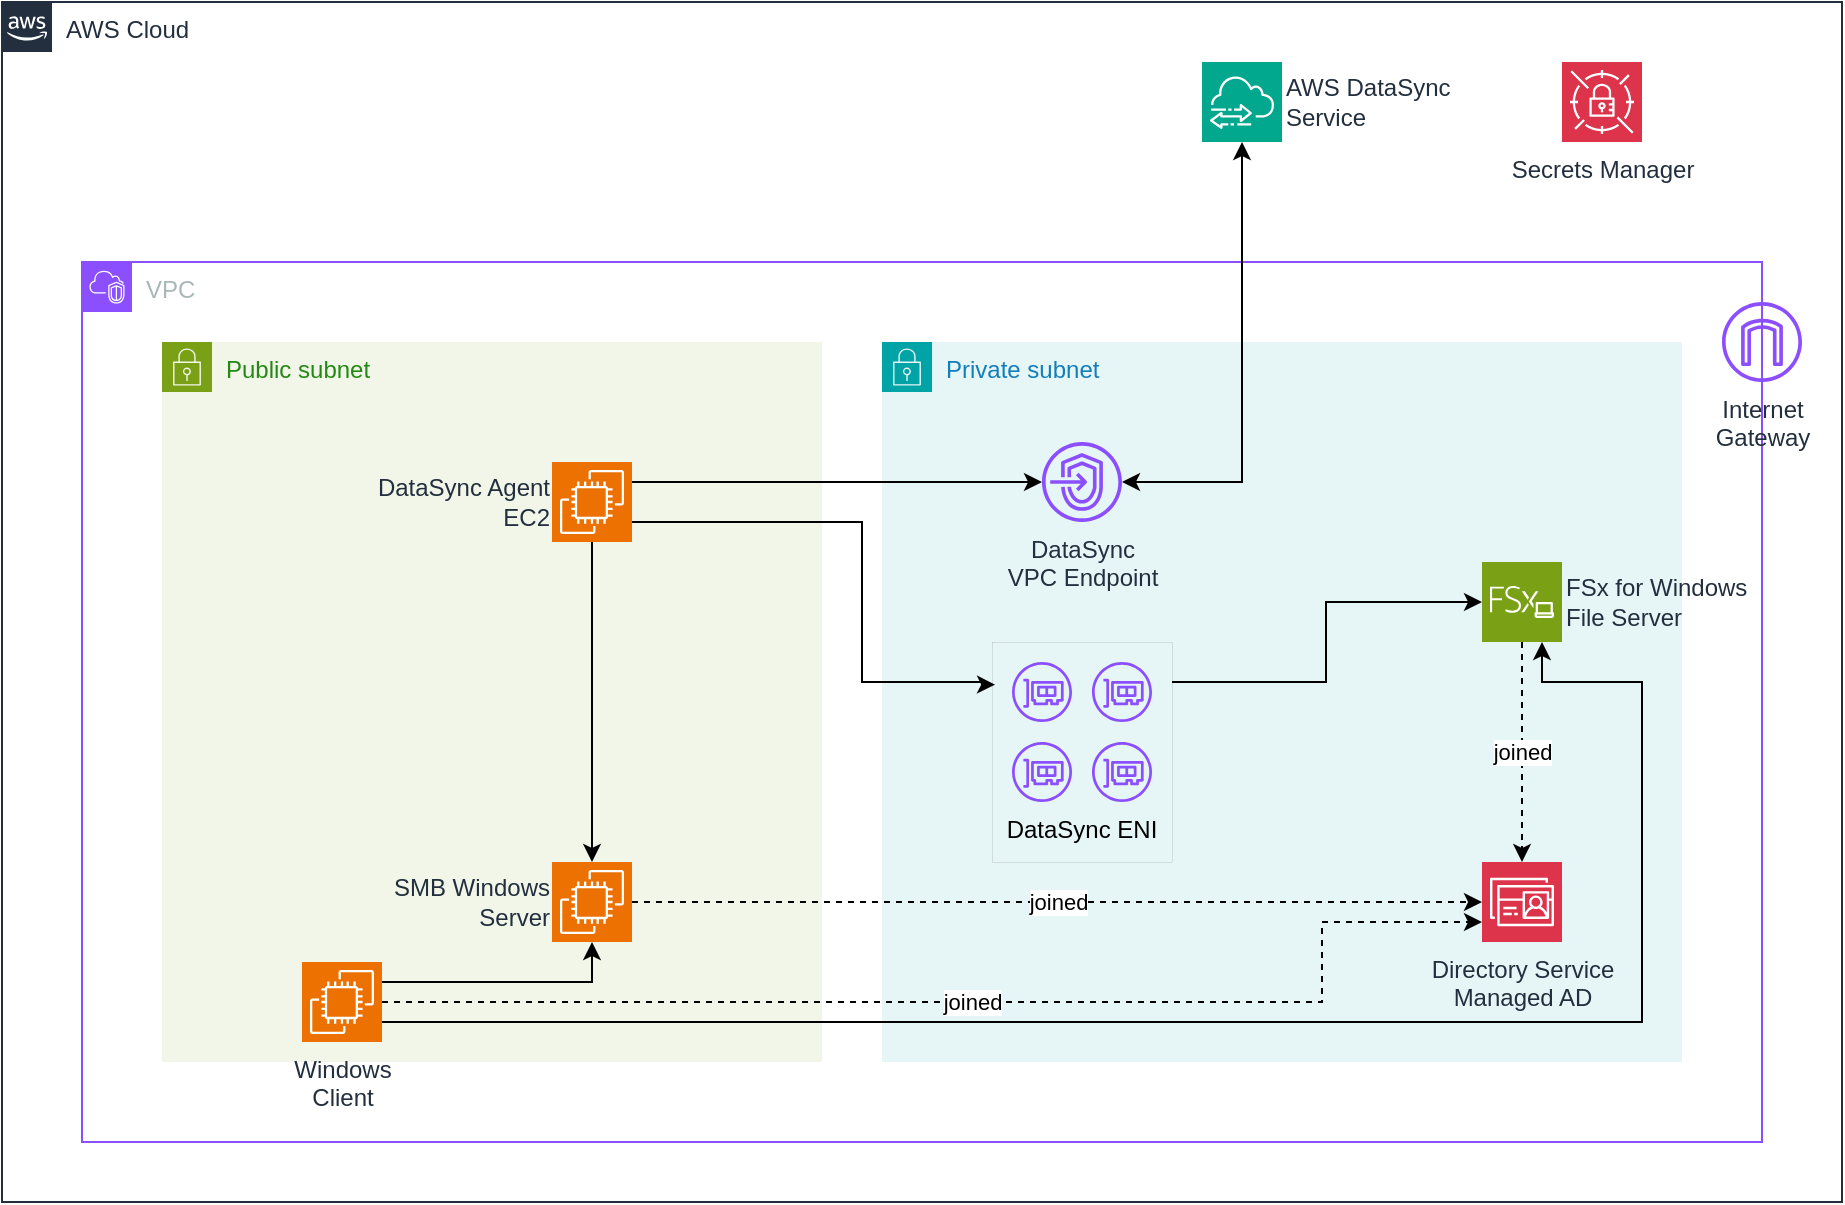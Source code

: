 <mxfile version="22.1.18" type="device" pages="4">
  <diagram name="v1" id="-yjGqftqGvVZm2ASOixf">
    <mxGraphModel dx="2474" dy="1596" grid="1" gridSize="10" guides="1" tooltips="1" connect="1" arrows="1" fold="1" page="0" pageScale="1" pageWidth="1100" pageHeight="850" math="0" shadow="0">
      <root>
        <mxCell id="0" />
        <mxCell id="1" parent="0" />
        <mxCell id="LD8jDZV7GBjI79sIP5qE-1" value="AWS Cloud" style="points=[[0,0],[0.25,0],[0.5,0],[0.75,0],[1,0],[1,0.25],[1,0.5],[1,0.75],[1,1],[0.75,1],[0.5,1],[0.25,1],[0,1],[0,0.75],[0,0.5],[0,0.25]];outlineConnect=0;gradientColor=none;html=1;whiteSpace=wrap;fontSize=12;fontStyle=0;container=1;pointerEvents=0;collapsible=0;recursiveResize=0;shape=mxgraph.aws4.group;grIcon=mxgraph.aws4.group_aws_cloud_alt;strokeColor=#232F3E;fillColor=none;verticalAlign=top;align=left;spacingLeft=30;fontColor=#232F3E;dashed=0;" parent="1" vertex="1">
          <mxGeometry x="-240" y="-90" width="920" height="600" as="geometry" />
        </mxCell>
        <mxCell id="LD8jDZV7GBjI79sIP5qE-2" value="VPC" style="points=[[0,0],[0.25,0],[0.5,0],[0.75,0],[1,0],[1,0.25],[1,0.5],[1,0.75],[1,1],[0.75,1],[0.5,1],[0.25,1],[0,1],[0,0.75],[0,0.5],[0,0.25]];outlineConnect=0;gradientColor=none;html=1;whiteSpace=wrap;fontSize=12;fontStyle=0;container=1;pointerEvents=0;collapsible=0;recursiveResize=0;shape=mxgraph.aws4.group;grIcon=mxgraph.aws4.group_vpc2;strokeColor=#8C4FFF;fillColor=none;verticalAlign=top;align=left;spacingLeft=30;fontColor=#AAB7B8;dashed=0;" parent="LD8jDZV7GBjI79sIP5qE-1" vertex="1">
          <mxGeometry x="40" y="130" width="840" height="440" as="geometry" />
        </mxCell>
        <mxCell id="LD8jDZV7GBjI79sIP5qE-4" value="Public subnet" style="points=[[0,0],[0.25,0],[0.5,0],[0.75,0],[1,0],[1,0.25],[1,0.5],[1,0.75],[1,1],[0.75,1],[0.5,1],[0.25,1],[0,1],[0,0.75],[0,0.5],[0,0.25]];outlineConnect=0;gradientColor=none;html=1;whiteSpace=wrap;fontSize=12;fontStyle=0;container=1;pointerEvents=0;collapsible=0;recursiveResize=0;shape=mxgraph.aws4.group;grIcon=mxgraph.aws4.group_security_group;grStroke=0;strokeColor=#7AA116;fillColor=#F2F6E8;verticalAlign=top;align=left;spacingLeft=30;fontColor=#248814;dashed=0;" parent="LD8jDZV7GBjI79sIP5qE-2" vertex="1">
          <mxGeometry x="40" y="40" width="330" height="360" as="geometry" />
        </mxCell>
        <mxCell id="LD8jDZV7GBjI79sIP5qE-7" value="SMB Windows&lt;br&gt;Server" style="sketch=0;points=[[0,0,0],[0.25,0,0],[0.5,0,0],[0.75,0,0],[1,0,0],[0,1,0],[0.25,1,0],[0.5,1,0],[0.75,1,0],[1,1,0],[0,0.25,0],[0,0.5,0],[0,0.75,0],[1,0.25,0],[1,0.5,0],[1,0.75,0]];outlineConnect=0;fontColor=#232F3E;fillColor=#ED7100;strokeColor=#ffffff;dashed=0;verticalLabelPosition=middle;verticalAlign=middle;align=right;html=1;fontSize=12;fontStyle=0;aspect=fixed;shape=mxgraph.aws4.resourceIcon;resIcon=mxgraph.aws4.ec2;labelPosition=left;" parent="LD8jDZV7GBjI79sIP5qE-4" vertex="1">
          <mxGeometry x="195" y="260" width="40" height="40" as="geometry" />
        </mxCell>
        <mxCell id="LD8jDZV7GBjI79sIP5qE-5" value="Private subnet" style="points=[[0,0],[0.25,0],[0.5,0],[0.75,0],[1,0],[1,0.25],[1,0.5],[1,0.75],[1,1],[0.75,1],[0.5,1],[0.25,1],[0,1],[0,0.75],[0,0.5],[0,0.25]];outlineConnect=0;gradientColor=none;html=1;whiteSpace=wrap;fontSize=12;fontStyle=0;container=1;pointerEvents=0;collapsible=0;recursiveResize=0;shape=mxgraph.aws4.group;grIcon=mxgraph.aws4.group_security_group;grStroke=0;strokeColor=#00A4A6;fillColor=#E6F6F7;verticalAlign=top;align=left;spacingLeft=30;fontColor=#147EBA;dashed=0;" parent="LD8jDZV7GBjI79sIP5qE-2" vertex="1">
          <mxGeometry x="400" y="40" width="400" height="360" as="geometry" />
        </mxCell>
        <mxCell id="LD8jDZV7GBjI79sIP5qE-9" value="DataSync &lt;br&gt;VPC Endpoint" style="sketch=0;outlineConnect=0;fontColor=#232F3E;gradientColor=none;fillColor=#8C4FFF;strokeColor=none;dashed=0;verticalLabelPosition=bottom;verticalAlign=top;align=center;html=1;fontSize=12;fontStyle=0;aspect=fixed;pointerEvents=1;shape=mxgraph.aws4.endpoints;" parent="LD8jDZV7GBjI79sIP5qE-5" vertex="1">
          <mxGeometry x="80" y="50" width="40" height="40" as="geometry" />
        </mxCell>
        <mxCell id="LD8jDZV7GBjI79sIP5qE-10" value="FSx for Windows&lt;br&gt;File Server" style="sketch=0;points=[[0,0,0],[0.25,0,0],[0.5,0,0],[0.75,0,0],[1,0,0],[0,1,0],[0.25,1,0],[0.5,1,0],[0.75,1,0],[1,1,0],[0,0.25,0],[0,0.5,0],[0,0.75,0],[1,0.25,0],[1,0.5,0],[1,0.75,0]];outlineConnect=0;fontColor=#232F3E;fillColor=#7AA116;strokeColor=#ffffff;dashed=0;verticalLabelPosition=middle;verticalAlign=middle;align=left;html=1;fontSize=12;fontStyle=0;aspect=fixed;shape=mxgraph.aws4.resourceIcon;resIcon=mxgraph.aws4.fsx_for_windows_file_server;labelPosition=right;" parent="LD8jDZV7GBjI79sIP5qE-5" vertex="1">
          <mxGeometry x="300" y="110" width="40" height="40" as="geometry" />
        </mxCell>
        <mxCell id="LD8jDZV7GBjI79sIP5qE-11" value="Directory Service&lt;br&gt;Managed AD" style="sketch=0;points=[[0,0,0],[0.25,0,0],[0.5,0,0],[0.75,0,0],[1,0,0],[0,1,0],[0.25,1,0],[0.5,1,0],[0.75,1,0],[1,1,0],[0,0.25,0],[0,0.5,0],[0,0.75,0],[1,0.25,0],[1,0.5,0],[1,0.75,0]];outlineConnect=0;fontColor=#232F3E;fillColor=#DD344C;strokeColor=#ffffff;dashed=0;verticalLabelPosition=bottom;verticalAlign=top;align=center;html=1;fontSize=12;fontStyle=0;aspect=fixed;shape=mxgraph.aws4.resourceIcon;resIcon=mxgraph.aws4.directory_service;" parent="LD8jDZV7GBjI79sIP5qE-5" vertex="1">
          <mxGeometry x="300" y="260" width="40" height="40" as="geometry" />
        </mxCell>
        <mxCell id="LD8jDZV7GBjI79sIP5qE-17" value="joined" style="edgeStyle=orthogonalEdgeStyle;rounded=0;orthogonalLoop=1;jettySize=auto;html=1;entryX=0.5;entryY=0;entryDx=0;entryDy=0;entryPerimeter=0;dashed=1;" parent="LD8jDZV7GBjI79sIP5qE-5" source="LD8jDZV7GBjI79sIP5qE-10" target="LD8jDZV7GBjI79sIP5qE-11" edge="1">
          <mxGeometry relative="1" as="geometry" />
        </mxCell>
        <mxCell id="LD8jDZV7GBjI79sIP5qE-27" value="" style="group" parent="LD8jDZV7GBjI79sIP5qE-5" vertex="1" connectable="0">
          <mxGeometry x="55" y="150" width="90" height="110" as="geometry" />
        </mxCell>
        <mxCell id="LD8jDZV7GBjI79sIP5qE-26" value="" style="rounded=0;whiteSpace=wrap;html=1;strokeWidth=0;fillColor=none;" parent="LD8jDZV7GBjI79sIP5qE-27" vertex="1">
          <mxGeometry width="90" height="110" as="geometry" />
        </mxCell>
        <mxCell id="LD8jDZV7GBjI79sIP5qE-24" value="DataSync ENI" style="group;labelPosition=center;verticalLabelPosition=bottom;align=center;verticalAlign=top;" parent="LD8jDZV7GBjI79sIP5qE-27" vertex="1" connectable="0">
          <mxGeometry x="10" y="10" width="70" height="70" as="geometry" />
        </mxCell>
        <mxCell id="LD8jDZV7GBjI79sIP5qE-20" value="" style="sketch=0;outlineConnect=0;fontColor=#232F3E;gradientColor=none;fillColor=#8C4FFF;strokeColor=none;dashed=0;verticalLabelPosition=bottom;verticalAlign=top;align=center;html=1;fontSize=12;fontStyle=0;aspect=fixed;pointerEvents=1;shape=mxgraph.aws4.elastic_network_interface;" parent="LD8jDZV7GBjI79sIP5qE-24" vertex="1">
          <mxGeometry y="40" width="30" height="30" as="geometry" />
        </mxCell>
        <mxCell id="LD8jDZV7GBjI79sIP5qE-21" value="" style="sketch=0;outlineConnect=0;fontColor=#232F3E;gradientColor=none;fillColor=#8C4FFF;strokeColor=none;dashed=0;verticalLabelPosition=bottom;verticalAlign=top;align=center;html=1;fontSize=12;fontStyle=0;aspect=fixed;pointerEvents=1;shape=mxgraph.aws4.elastic_network_interface;" parent="LD8jDZV7GBjI79sIP5qE-24" vertex="1">
          <mxGeometry x="40" y="40" width="30" height="30" as="geometry" />
        </mxCell>
        <mxCell id="LD8jDZV7GBjI79sIP5qE-22" value="" style="sketch=0;outlineConnect=0;fontColor=#232F3E;gradientColor=none;fillColor=#8C4FFF;strokeColor=none;dashed=0;verticalLabelPosition=bottom;verticalAlign=top;align=center;html=1;fontSize=12;fontStyle=0;aspect=fixed;pointerEvents=1;shape=mxgraph.aws4.elastic_network_interface;" parent="LD8jDZV7GBjI79sIP5qE-24" vertex="1">
          <mxGeometry width="30" height="30" as="geometry" />
        </mxCell>
        <mxCell id="LD8jDZV7GBjI79sIP5qE-23" value="" style="sketch=0;outlineConnect=0;fontColor=#232F3E;gradientColor=none;fillColor=#8C4FFF;strokeColor=none;dashed=0;verticalLabelPosition=bottom;verticalAlign=top;align=center;html=1;fontSize=12;fontStyle=0;aspect=fixed;pointerEvents=1;shape=mxgraph.aws4.elastic_network_interface;" parent="LD8jDZV7GBjI79sIP5qE-24" vertex="1">
          <mxGeometry x="40" width="30" height="30" as="geometry" />
        </mxCell>
        <mxCell id="LD8jDZV7GBjI79sIP5qE-35" style="edgeStyle=orthogonalEdgeStyle;rounded=0;orthogonalLoop=1;jettySize=auto;html=1;entryX=0;entryY=0.5;entryDx=0;entryDy=0;entryPerimeter=0;" parent="LD8jDZV7GBjI79sIP5qE-5" source="LD8jDZV7GBjI79sIP5qE-26" target="LD8jDZV7GBjI79sIP5qE-10" edge="1">
          <mxGeometry relative="1" as="geometry">
            <Array as="points">
              <mxPoint x="222" y="170" />
              <mxPoint x="222" y="130" />
            </Array>
          </mxGeometry>
        </mxCell>
        <mxCell id="a5g-kCGGF2-1odGwTutQ-1" value="Windows&lt;br&gt;Client" style="sketch=0;points=[[0,0,0],[0.25,0,0],[0.5,0,0],[0.75,0,0],[1,0,0],[0,1,0],[0.25,1,0],[0.5,1,0],[0.75,1,0],[1,1,0],[0,0.25,0],[0,0.5,0],[0,0.75,0],[1,0.25,0],[1,0.5,0],[1,0.75,0]];outlineConnect=0;fontColor=#232F3E;fillColor=#ED7100;strokeColor=#ffffff;dashed=0;verticalLabelPosition=bottom;verticalAlign=top;align=center;html=1;fontSize=12;fontStyle=0;aspect=fixed;shape=mxgraph.aws4.resourceIcon;resIcon=mxgraph.aws4.ec2;labelPosition=center;" parent="LD8jDZV7GBjI79sIP5qE-5" vertex="1">
          <mxGeometry x="-290" y="310" width="40" height="40" as="geometry" />
        </mxCell>
        <mxCell id="a5g-kCGGF2-1odGwTutQ-4" style="edgeStyle=orthogonalEdgeStyle;rounded=0;orthogonalLoop=1;jettySize=auto;html=1;" parent="LD8jDZV7GBjI79sIP5qE-5" source="a5g-kCGGF2-1odGwTutQ-1" edge="1">
          <mxGeometry relative="1" as="geometry">
            <mxPoint x="330" y="150" as="targetPoint" />
            <Array as="points">
              <mxPoint x="380" y="340" />
              <mxPoint x="380" y="170" />
              <mxPoint x="330" y="170" />
              <mxPoint x="330" y="150" />
            </Array>
          </mxGeometry>
        </mxCell>
        <mxCell id="LD8jDZV7GBjI79sIP5qE-16" value="joined" style="edgeStyle=orthogonalEdgeStyle;rounded=0;orthogonalLoop=1;jettySize=auto;html=1;endArrow=classic;endFill=1;dashed=1;" parent="LD8jDZV7GBjI79sIP5qE-2" source="LD8jDZV7GBjI79sIP5qE-7" target="LD8jDZV7GBjI79sIP5qE-11" edge="1">
          <mxGeometry relative="1" as="geometry">
            <Array as="points">
              <mxPoint x="440" y="320" />
              <mxPoint x="440" y="320" />
            </Array>
          </mxGeometry>
        </mxCell>
        <mxCell id="a5g-kCGGF2-1odGwTutQ-2" style="edgeStyle=orthogonalEdgeStyle;rounded=0;orthogonalLoop=1;jettySize=auto;html=1;entryX=0.5;entryY=1;entryDx=0;entryDy=0;entryPerimeter=0;" parent="LD8jDZV7GBjI79sIP5qE-2" source="a5g-kCGGF2-1odGwTutQ-1" target="LD8jDZV7GBjI79sIP5qE-7" edge="1">
          <mxGeometry relative="1" as="geometry">
            <Array as="points">
              <mxPoint x="255" y="360" />
            </Array>
          </mxGeometry>
        </mxCell>
        <mxCell id="LD8jDZV7GBjI79sIP5qE-3" value="Internet&lt;br&gt;Gateway" style="sketch=0;outlineConnect=0;fontColor=#232F3E;gradientColor=none;fillColor=#8C4FFF;strokeColor=none;dashed=0;verticalLabelPosition=bottom;verticalAlign=top;align=center;html=1;fontSize=12;fontStyle=0;aspect=fixed;pointerEvents=1;shape=mxgraph.aws4.internet_gateway;" parent="LD8jDZV7GBjI79sIP5qE-1" vertex="1">
          <mxGeometry x="860" y="150" width="40" height="40" as="geometry" />
        </mxCell>
        <mxCell id="LD8jDZV7GBjI79sIP5qE-6" value="AWS DataSync&lt;br&gt;Service" style="sketch=0;points=[[0,0,0],[0.25,0,0],[0.5,0,0],[0.75,0,0],[1,0,0],[0,1,0],[0.25,1,0],[0.5,1,0],[0.75,1,0],[1,1,0],[0,0.25,0],[0,0.5,0],[0,0.75,0],[1,0.25,0],[1,0.5,0],[1,0.75,0]];outlineConnect=0;fontColor=#232F3E;fillColor=#01A88D;strokeColor=#ffffff;dashed=0;verticalLabelPosition=middle;verticalAlign=middle;align=left;html=1;fontSize=12;fontStyle=0;aspect=fixed;shape=mxgraph.aws4.resourceIcon;resIcon=mxgraph.aws4.datasync;labelPosition=right;" parent="LD8jDZV7GBjI79sIP5qE-1" vertex="1">
          <mxGeometry x="600" y="30" width="40" height="40" as="geometry" />
        </mxCell>
        <mxCell id="LD8jDZV7GBjI79sIP5qE-40" style="edgeStyle=orthogonalEdgeStyle;rounded=0;orthogonalLoop=1;jettySize=auto;html=1;entryX=0.5;entryY=1;entryDx=0;entryDy=0;entryPerimeter=0;startArrow=classic;startFill=1;" parent="LD8jDZV7GBjI79sIP5qE-1" source="LD8jDZV7GBjI79sIP5qE-9" target="LD8jDZV7GBjI79sIP5qE-6" edge="1">
          <mxGeometry relative="1" as="geometry" />
        </mxCell>
        <mxCell id="LD8jDZV7GBjI79sIP5qE-18" style="edgeStyle=orthogonalEdgeStyle;rounded=0;orthogonalLoop=1;jettySize=auto;html=1;" parent="1" source="LD8jDZV7GBjI79sIP5qE-8" target="LD8jDZV7GBjI79sIP5qE-7" edge="1">
          <mxGeometry relative="1" as="geometry" />
        </mxCell>
        <mxCell id="LD8jDZV7GBjI79sIP5qE-37" style="edgeStyle=orthogonalEdgeStyle;rounded=0;orthogonalLoop=1;jettySize=auto;html=1;" parent="1" source="LD8jDZV7GBjI79sIP5qE-8" target="LD8jDZV7GBjI79sIP5qE-9" edge="1">
          <mxGeometry relative="1" as="geometry">
            <Array as="points">
              <mxPoint x="90" y="150" />
              <mxPoint x="90" y="150" />
            </Array>
          </mxGeometry>
        </mxCell>
        <mxCell id="LD8jDZV7GBjI79sIP5qE-8" value="DataSync Agent&lt;br&gt;EC2" style="sketch=0;points=[[0,0,0],[0.25,0,0],[0.5,0,0],[0.75,0,0],[1,0,0],[0,1,0],[0.25,1,0],[0.5,1,0],[0.75,1,0],[1,1,0],[0,0.25,0],[0,0.5,0],[0,0.75,0],[1,0.25,0],[1,0.5,0],[1,0.75,0]];outlineConnect=0;fontColor=#232F3E;fillColor=#ED7100;strokeColor=#ffffff;dashed=0;verticalLabelPosition=middle;verticalAlign=middle;align=right;html=1;fontSize=12;fontStyle=0;aspect=fixed;shape=mxgraph.aws4.resourceIcon;resIcon=mxgraph.aws4.ec2;labelPosition=left;" parent="1" vertex="1">
          <mxGeometry x="35" y="140" width="40" height="40" as="geometry" />
        </mxCell>
        <mxCell id="LD8jDZV7GBjI79sIP5qE-33" style="edgeStyle=orthogonalEdgeStyle;rounded=0;orthogonalLoop=1;jettySize=auto;html=1;entryX=0.017;entryY=0.194;entryDx=0;entryDy=0;entryPerimeter=0;" parent="1" source="LD8jDZV7GBjI79sIP5qE-8" target="LD8jDZV7GBjI79sIP5qE-26" edge="1">
          <mxGeometry relative="1" as="geometry">
            <Array as="points">
              <mxPoint x="190" y="170" />
              <mxPoint x="190" y="250" />
              <mxPoint x="250" y="250" />
              <mxPoint x="250" y="251" />
            </Array>
            <mxPoint x="250" y="250" as="targetPoint" />
          </mxGeometry>
        </mxCell>
        <mxCell id="IJ3SR0UvXJQjcv58GXLw-1" value="Secrets Manager" style="sketch=0;points=[[0,0,0],[0.25,0,0],[0.5,0,0],[0.75,0,0],[1,0,0],[0,1,0],[0.25,1,0],[0.5,1,0],[0.75,1,0],[1,1,0],[0,0.25,0],[0,0.5,0],[0,0.75,0],[1,0.25,0],[1,0.5,0],[1,0.75,0]];outlineConnect=0;fontColor=#232F3E;fillColor=#DD344C;strokeColor=#ffffff;dashed=0;verticalLabelPosition=bottom;verticalAlign=top;align=center;html=1;fontSize=12;fontStyle=0;aspect=fixed;shape=mxgraph.aws4.resourceIcon;resIcon=mxgraph.aws4.secrets_manager;" parent="1" vertex="1">
          <mxGeometry x="540" y="-60" width="40" height="40" as="geometry" />
        </mxCell>
        <mxCell id="a5g-kCGGF2-1odGwTutQ-3" value="joined" style="edgeStyle=orthogonalEdgeStyle;rounded=0;orthogonalLoop=1;jettySize=auto;html=1;dashed=1;" parent="1" source="a5g-kCGGF2-1odGwTutQ-1" edge="1">
          <mxGeometry relative="1" as="geometry">
            <mxPoint x="500" y="370" as="targetPoint" />
            <Array as="points">
              <mxPoint x="420" y="410" />
              <mxPoint x="420" y="370" />
            </Array>
          </mxGeometry>
        </mxCell>
      </root>
    </mxGraphModel>
  </diagram>
  <diagram name="v2" id="m6lzAZio4A5WoqMfBSaM">
    <mxGraphModel dx="2474" dy="1596" grid="1" gridSize="10" guides="1" tooltips="1" connect="1" arrows="1" fold="1" page="0" pageScale="1" pageWidth="1100" pageHeight="850" math="0" shadow="0">
      <root>
        <mxCell id="ofYvKXWoVk496aF2QDBk-0" />
        <mxCell id="ofYvKXWoVk496aF2QDBk-1" parent="ofYvKXWoVk496aF2QDBk-0" />
        <mxCell id="ofYvKXWoVk496aF2QDBk-2" value="AWS Cloud" style="points=[[0,0],[0.25,0],[0.5,0],[0.75,0],[1,0],[1,0.25],[1,0.5],[1,0.75],[1,1],[0.75,1],[0.5,1],[0.25,1],[0,1],[0,0.75],[0,0.5],[0,0.25]];outlineConnect=0;gradientColor=none;html=1;whiteSpace=wrap;fontSize=12;fontStyle=0;container=1;pointerEvents=0;collapsible=0;recursiveResize=0;shape=mxgraph.aws4.group;grIcon=mxgraph.aws4.group_aws_cloud_alt;strokeColor=#232F3E;fillColor=none;verticalAlign=top;align=left;spacingLeft=30;fontColor=#232F3E;dashed=0;" parent="ofYvKXWoVk496aF2QDBk-1" vertex="1">
          <mxGeometry x="-240" y="-90" width="920" height="600" as="geometry" />
        </mxCell>
        <mxCell id="ofYvKXWoVk496aF2QDBk-3" value="VPC" style="points=[[0,0],[0.25,0],[0.5,0],[0.75,0],[1,0],[1,0.25],[1,0.5],[1,0.75],[1,1],[0.75,1],[0.5,1],[0.25,1],[0,1],[0,0.75],[0,0.5],[0,0.25]];outlineConnect=0;gradientColor=none;html=1;whiteSpace=wrap;fontSize=12;fontStyle=0;container=1;pointerEvents=0;collapsible=0;recursiveResize=0;shape=mxgraph.aws4.group;grIcon=mxgraph.aws4.group_vpc2;strokeColor=#8C4FFF;fillColor=none;verticalAlign=top;align=left;spacingLeft=30;fontColor=#AAB7B8;dashed=0;" parent="ofYvKXWoVk496aF2QDBk-2" vertex="1">
          <mxGeometry x="40" y="130" width="840" height="440" as="geometry" />
        </mxCell>
        <mxCell id="ofYvKXWoVk496aF2QDBk-4" value="Public subnet" style="points=[[0,0],[0.25,0],[0.5,0],[0.75,0],[1,0],[1,0.25],[1,0.5],[1,0.75],[1,1],[0.75,1],[0.5,1],[0.25,1],[0,1],[0,0.75],[0,0.5],[0,0.25]];outlineConnect=0;gradientColor=none;html=1;whiteSpace=wrap;fontSize=12;fontStyle=0;container=1;pointerEvents=0;collapsible=0;recursiveResize=0;shape=mxgraph.aws4.group;grIcon=mxgraph.aws4.group_security_group;grStroke=0;strokeColor=#7AA116;fillColor=#F2F6E8;verticalAlign=top;align=left;spacingLeft=30;fontColor=#248814;dashed=0;" parent="ofYvKXWoVk496aF2QDBk-3" vertex="1">
          <mxGeometry x="40" y="40" width="330" height="360" as="geometry" />
        </mxCell>
        <mxCell id="ofYvKXWoVk496aF2QDBk-5" value="SMB Windows&lt;br&gt;Server" style="sketch=0;points=[[0,0,0],[0.25,0,0],[0.5,0,0],[0.75,0,0],[1,0,0],[0,1,0],[0.25,1,0],[0.5,1,0],[0.75,1,0],[1,1,0],[0,0.25,0],[0,0.5,0],[0,0.75,0],[1,0.25,0],[1,0.5,0],[1,0.75,0]];outlineConnect=0;fontColor=#232F3E;fillColor=#ED7100;strokeColor=#ffffff;dashed=0;verticalLabelPosition=middle;verticalAlign=middle;align=right;html=1;fontSize=12;fontStyle=0;aspect=fixed;shape=mxgraph.aws4.resourceIcon;resIcon=mxgraph.aws4.ec2;labelPosition=left;" parent="ofYvKXWoVk496aF2QDBk-4" vertex="1">
          <mxGeometry x="145" y="260" width="40" height="40" as="geometry" />
        </mxCell>
        <mxCell id="ofYvKXWoVk496aF2QDBk-6" value="TCP 445" style="text;html=1;strokeColor=none;fillColor=none;align=center;verticalAlign=middle;whiteSpace=wrap;rounded=0;fontStyle=0" parent="ofYvKXWoVk496aF2QDBk-4" vertex="1">
          <mxGeometry x="100" y="150" width="70" height="30" as="geometry" />
        </mxCell>
        <mxCell id="ofYvKXWoVk496aF2QDBk-7" value="Private subnet" style="points=[[0,0],[0.25,0],[0.5,0],[0.75,0],[1,0],[1,0.25],[1,0.5],[1,0.75],[1,1],[0.75,1],[0.5,1],[0.25,1],[0,1],[0,0.75],[0,0.5],[0,0.25]];outlineConnect=0;gradientColor=none;html=1;whiteSpace=wrap;fontSize=12;fontStyle=0;container=1;pointerEvents=0;collapsible=0;recursiveResize=0;shape=mxgraph.aws4.group;grIcon=mxgraph.aws4.group_security_group;grStroke=0;strokeColor=#00A4A6;fillColor=#E6F6F7;verticalAlign=top;align=left;spacingLeft=30;fontColor=#147EBA;dashed=0;" parent="ofYvKXWoVk496aF2QDBk-3" vertex="1">
          <mxGeometry x="400" y="40" width="400" height="360" as="geometry" />
        </mxCell>
        <mxCell id="ofYvKXWoVk496aF2QDBk-8" value="DataSync &lt;br&gt;VPC Endpoint" style="sketch=0;outlineConnect=0;fontColor=#232F3E;gradientColor=none;fillColor=#8C4FFF;strokeColor=none;dashed=0;verticalLabelPosition=bottom;verticalAlign=top;align=center;html=1;fontSize=12;fontStyle=0;aspect=fixed;pointerEvents=1;shape=mxgraph.aws4.endpoints;" parent="ofYvKXWoVk496aF2QDBk-7" vertex="1">
          <mxGeometry x="80" y="50" width="40" height="40" as="geometry" />
        </mxCell>
        <mxCell id="ofYvKXWoVk496aF2QDBk-9" value="FSx for Windows&lt;br&gt;FIle Server" style="sketch=0;points=[[0,0,0],[0.25,0,0],[0.5,0,0],[0.75,0,0],[1,0,0],[0,1,0],[0.25,1,0],[0.5,1,0],[0.75,1,0],[1,1,0],[0,0.25,0],[0,0.5,0],[0,0.75,0],[1,0.25,0],[1,0.5,0],[1,0.75,0]];outlineConnect=0;fontColor=#232F3E;fillColor=#7AA116;strokeColor=#ffffff;dashed=0;verticalLabelPosition=middle;verticalAlign=middle;align=left;html=1;fontSize=12;fontStyle=0;aspect=fixed;shape=mxgraph.aws4.resourceIcon;resIcon=mxgraph.aws4.fsx_for_windows_file_server;labelPosition=right;" parent="ofYvKXWoVk496aF2QDBk-7" vertex="1">
          <mxGeometry x="300" y="110" width="40" height="40" as="geometry" />
        </mxCell>
        <mxCell id="ofYvKXWoVk496aF2QDBk-10" value="Directory Service&lt;br&gt;Managed AD" style="sketch=0;points=[[0,0,0],[0.25,0,0],[0.5,0,0],[0.75,0,0],[1,0,0],[0,1,0],[0.25,1,0],[0.5,1,0],[0.75,1,0],[1,1,0],[0,0.25,0],[0,0.5,0],[0,0.75,0],[1,0.25,0],[1,0.5,0],[1,0.75,0]];outlineConnect=0;fontColor=#232F3E;fillColor=#DD344C;strokeColor=#ffffff;dashed=0;verticalLabelPosition=bottom;verticalAlign=top;align=center;html=1;fontSize=12;fontStyle=0;aspect=fixed;shape=mxgraph.aws4.resourceIcon;resIcon=mxgraph.aws4.directory_service;" parent="ofYvKXWoVk496aF2QDBk-7" vertex="1">
          <mxGeometry x="300" y="260" width="40" height="40" as="geometry" />
        </mxCell>
        <mxCell id="ofYvKXWoVk496aF2QDBk-11" value="joined" style="edgeStyle=orthogonalEdgeStyle;rounded=0;orthogonalLoop=1;jettySize=auto;html=1;entryX=0.5;entryY=0;entryDx=0;entryDy=0;entryPerimeter=0;dashed=1;" parent="ofYvKXWoVk496aF2QDBk-7" source="ofYvKXWoVk496aF2QDBk-9" target="ofYvKXWoVk496aF2QDBk-10" edge="1">
          <mxGeometry relative="1" as="geometry" />
        </mxCell>
        <mxCell id="ofYvKXWoVk496aF2QDBk-12" value="" style="group" parent="ofYvKXWoVk496aF2QDBk-7" vertex="1" connectable="0">
          <mxGeometry x="55" y="140" width="90" height="110" as="geometry" />
        </mxCell>
        <mxCell id="ofYvKXWoVk496aF2QDBk-13" value="" style="rounded=0;whiteSpace=wrap;html=1;strokeWidth=0;fillColor=none;" parent="ofYvKXWoVk496aF2QDBk-12" vertex="1">
          <mxGeometry width="90" height="110" as="geometry" />
        </mxCell>
        <mxCell id="ofYvKXWoVk496aF2QDBk-14" value="DataSync ENI" style="group;labelPosition=center;verticalLabelPosition=bottom;align=center;verticalAlign=top;" parent="ofYvKXWoVk496aF2QDBk-12" vertex="1" connectable="0">
          <mxGeometry x="10" y="10" width="70" height="70" as="geometry" />
        </mxCell>
        <mxCell id="ofYvKXWoVk496aF2QDBk-15" value="" style="sketch=0;outlineConnect=0;fontColor=#232F3E;gradientColor=none;fillColor=#8C4FFF;strokeColor=none;dashed=0;verticalLabelPosition=bottom;verticalAlign=top;align=center;html=1;fontSize=12;fontStyle=0;aspect=fixed;pointerEvents=1;shape=mxgraph.aws4.elastic_network_interface;" parent="ofYvKXWoVk496aF2QDBk-14" vertex="1">
          <mxGeometry y="40" width="30" height="30" as="geometry" />
        </mxCell>
        <mxCell id="ofYvKXWoVk496aF2QDBk-16" value="" style="sketch=0;outlineConnect=0;fontColor=#232F3E;gradientColor=none;fillColor=#8C4FFF;strokeColor=none;dashed=0;verticalLabelPosition=bottom;verticalAlign=top;align=center;html=1;fontSize=12;fontStyle=0;aspect=fixed;pointerEvents=1;shape=mxgraph.aws4.elastic_network_interface;" parent="ofYvKXWoVk496aF2QDBk-14" vertex="1">
          <mxGeometry x="40" y="40" width="30" height="30" as="geometry" />
        </mxCell>
        <mxCell id="ofYvKXWoVk496aF2QDBk-17" value="" style="sketch=0;outlineConnect=0;fontColor=#232F3E;gradientColor=none;fillColor=#8C4FFF;strokeColor=none;dashed=0;verticalLabelPosition=bottom;verticalAlign=top;align=center;html=1;fontSize=12;fontStyle=0;aspect=fixed;pointerEvents=1;shape=mxgraph.aws4.elastic_network_interface;" parent="ofYvKXWoVk496aF2QDBk-14" vertex="1">
          <mxGeometry width="30" height="30" as="geometry" />
        </mxCell>
        <mxCell id="ofYvKXWoVk496aF2QDBk-18" value="" style="sketch=0;outlineConnect=0;fontColor=#232F3E;gradientColor=none;fillColor=#8C4FFF;strokeColor=none;dashed=0;verticalLabelPosition=bottom;verticalAlign=top;align=center;html=1;fontSize=12;fontStyle=0;aspect=fixed;pointerEvents=1;shape=mxgraph.aws4.elastic_network_interface;" parent="ofYvKXWoVk496aF2QDBk-14" vertex="1">
          <mxGeometry x="40" width="30" height="30" as="geometry" />
        </mxCell>
        <mxCell id="ofYvKXWoVk496aF2QDBk-19" style="edgeStyle=orthogonalEdgeStyle;rounded=0;orthogonalLoop=1;jettySize=auto;html=1;entryX=0;entryY=0.5;entryDx=0;entryDy=0;entryPerimeter=0;" parent="ofYvKXWoVk496aF2QDBk-7" source="ofYvKXWoVk496aF2QDBk-13" target="ofYvKXWoVk496aF2QDBk-9" edge="1">
          <mxGeometry relative="1" as="geometry">
            <Array as="points">
              <mxPoint x="222" y="170" />
              <mxPoint x="222" y="130" />
            </Array>
          </mxGeometry>
        </mxCell>
        <mxCell id="ofYvKXWoVk496aF2QDBk-20" value="joined" style="edgeStyle=orthogonalEdgeStyle;rounded=0;orthogonalLoop=1;jettySize=auto;html=1;endArrow=classic;endFill=1;dashed=1;" parent="ofYvKXWoVk496aF2QDBk-3" source="ofYvKXWoVk496aF2QDBk-5" target="ofYvKXWoVk496aF2QDBk-10" edge="1">
          <mxGeometry relative="1" as="geometry">
            <Array as="points">
              <mxPoint x="440" y="320" />
              <mxPoint x="440" y="320" />
            </Array>
          </mxGeometry>
        </mxCell>
        <mxCell id="ofYvKXWoVk496aF2QDBk-21" value="Internet&lt;br&gt;Gateway" style="sketch=0;outlineConnect=0;fontColor=#232F3E;gradientColor=none;fillColor=#8C4FFF;strokeColor=none;dashed=0;verticalLabelPosition=bottom;verticalAlign=top;align=center;html=1;fontSize=12;fontStyle=0;aspect=fixed;pointerEvents=1;shape=mxgraph.aws4.internet_gateway;" parent="ofYvKXWoVk496aF2QDBk-2" vertex="1">
          <mxGeometry x="860" y="150" width="40" height="40" as="geometry" />
        </mxCell>
        <mxCell id="ofYvKXWoVk496aF2QDBk-22" value="AWS DataSync&lt;br&gt;Service" style="sketch=0;points=[[0,0,0],[0.25,0,0],[0.5,0,0],[0.75,0,0],[1,0,0],[0,1,0],[0.25,1,0],[0.5,1,0],[0.75,1,0],[1,1,0],[0,0.25,0],[0,0.5,0],[0,0.75,0],[1,0.25,0],[1,0.5,0],[1,0.75,0]];outlineConnect=0;fontColor=#232F3E;fillColor=#01A88D;strokeColor=#ffffff;dashed=0;verticalLabelPosition=middle;verticalAlign=middle;align=left;html=1;fontSize=12;fontStyle=0;aspect=fixed;shape=mxgraph.aws4.resourceIcon;resIcon=mxgraph.aws4.datasync;labelPosition=right;" parent="ofYvKXWoVk496aF2QDBk-2" vertex="1">
          <mxGeometry x="600" y="30" width="40" height="40" as="geometry" />
        </mxCell>
        <mxCell id="ofYvKXWoVk496aF2QDBk-23" style="edgeStyle=orthogonalEdgeStyle;rounded=0;orthogonalLoop=1;jettySize=auto;html=1;entryX=0.5;entryY=1;entryDx=0;entryDy=0;entryPerimeter=0;startArrow=classic;startFill=1;" parent="ofYvKXWoVk496aF2QDBk-2" source="ofYvKXWoVk496aF2QDBk-8" target="ofYvKXWoVk496aF2QDBk-22" edge="1">
          <mxGeometry relative="1" as="geometry" />
        </mxCell>
        <mxCell id="9TrLS4dj_KI4cWN-qH_f-0" value="Secrets Manager" style="sketch=0;points=[[0,0,0],[0.25,0,0],[0.5,0,0],[0.75,0,0],[1,0,0],[0,1,0],[0.25,1,0],[0.5,1,0],[0.75,1,0],[1,1,0],[0,0.25,0],[0,0.5,0],[0,0.75,0],[1,0.25,0],[1,0.5,0],[1,0.75,0]];outlineConnect=0;fontColor=#232F3E;fillColor=#DD344C;strokeColor=#ffffff;dashed=0;verticalLabelPosition=bottom;verticalAlign=top;align=center;html=1;fontSize=12;fontStyle=0;aspect=fixed;shape=mxgraph.aws4.resourceIcon;resIcon=mxgraph.aws4.secrets_manager;" parent="ofYvKXWoVk496aF2QDBk-2" vertex="1">
          <mxGeometry x="780" y="30" width="40" height="40" as="geometry" />
        </mxCell>
        <mxCell id="ofYvKXWoVk496aF2QDBk-24" style="edgeStyle=orthogonalEdgeStyle;rounded=0;orthogonalLoop=1;jettySize=auto;html=1;" parent="ofYvKXWoVk496aF2QDBk-1" source="ofYvKXWoVk496aF2QDBk-26" target="ofYvKXWoVk496aF2QDBk-5" edge="1">
          <mxGeometry relative="1" as="geometry" />
        </mxCell>
        <mxCell id="ofYvKXWoVk496aF2QDBk-25" style="edgeStyle=orthogonalEdgeStyle;rounded=0;orthogonalLoop=1;jettySize=auto;html=1;" parent="ofYvKXWoVk496aF2QDBk-1" source="ofYvKXWoVk496aF2QDBk-26" target="ofYvKXWoVk496aF2QDBk-8" edge="1">
          <mxGeometry relative="1" as="geometry">
            <Array as="points">
              <mxPoint x="90" y="150" />
              <mxPoint x="90" y="150" />
            </Array>
          </mxGeometry>
        </mxCell>
        <mxCell id="ofYvKXWoVk496aF2QDBk-26" value="DataSync Agent&lt;br&gt;EC2" style="sketch=0;points=[[0,0,0],[0.25,0,0],[0.5,0,0],[0.75,0,0],[1,0,0],[0,1,0],[0.25,1,0],[0.5,1,0],[0.75,1,0],[1,1,0],[0,0.25,0],[0,0.5,0],[0,0.75,0],[1,0.25,0],[1,0.5,0],[1,0.75,0]];outlineConnect=0;fontColor=#232F3E;fillColor=#ED7100;strokeColor=#ffffff;dashed=0;verticalLabelPosition=middle;verticalAlign=middle;align=right;html=1;fontSize=12;fontStyle=0;aspect=fixed;shape=mxgraph.aws4.resourceIcon;resIcon=mxgraph.aws4.ec2;labelPosition=left;" parent="ofYvKXWoVk496aF2QDBk-1" vertex="1">
          <mxGeometry x="-15" y="140" width="40" height="40" as="geometry" />
        </mxCell>
        <mxCell id="ofYvKXWoVk496aF2QDBk-27" style="edgeStyle=orthogonalEdgeStyle;rounded=0;orthogonalLoop=1;jettySize=auto;html=1;" parent="ofYvKXWoVk496aF2QDBk-1" source="ofYvKXWoVk496aF2QDBk-26" edge="1">
          <mxGeometry relative="1" as="geometry">
            <Array as="points">
              <mxPoint x="190" y="170" />
              <mxPoint x="190" y="250" />
            </Array>
            <mxPoint x="254" y="250" as="targetPoint" />
          </mxGeometry>
        </mxCell>
        <mxCell id="ofYvKXWoVk496aF2QDBk-28" value="TCP 443" style="text;html=1;strokeColor=none;fillColor=none;align=center;verticalAlign=middle;whiteSpace=wrap;rounded=0;fontStyle=0" parent="ofYvKXWoVk496aF2QDBk-1" vertex="1">
          <mxGeometry x="120" y="250" width="70" height="30" as="geometry" />
        </mxCell>
        <mxCell id="ofYvKXWoVk496aF2QDBk-29" value="TCP 445" style="text;html=1;strokeColor=none;fillColor=none;align=center;verticalAlign=middle;whiteSpace=wrap;rounded=0;fontStyle=0" parent="ofYvKXWoVk496aF2QDBk-1" vertex="1">
          <mxGeometry x="410" y="180" width="70" height="30" as="geometry" />
        </mxCell>
        <mxCell id="ofYvKXWoVk496aF2QDBk-30" value="TCP 443&lt;br&gt;TCP 1024-1064" style="text;html=1;strokeColor=none;fillColor=none;align=center;verticalAlign=middle;whiteSpace=wrap;rounded=0;fontStyle=0" parent="ofYvKXWoVk496aF2QDBk-1" vertex="1">
          <mxGeometry x="90" y="110" width="110" height="40" as="geometry" />
        </mxCell>
        <mxCell id="ofYvKXWoVk496aF2QDBk-31" value="TCP 443" style="text;html=1;strokeColor=none;fillColor=none;align=center;verticalAlign=middle;whiteSpace=wrap;rounded=0;fontStyle=0" parent="ofYvKXWoVk496aF2QDBk-1" vertex="1">
          <mxGeometry x="380" y="110" width="70" height="30" as="geometry" />
        </mxCell>
      </root>
    </mxGraphModel>
  </diagram>
  <diagram name="v3" id="P6yCtVa78OCWfFhdi-pJ">
    <mxGraphModel dx="2474" dy="1596" grid="1" gridSize="10" guides="1" tooltips="1" connect="1" arrows="1" fold="1" page="0" pageScale="1" pageWidth="1100" pageHeight="850" math="0" shadow="0">
      <root>
        <mxCell id="O1EdYjrieEWmq8RVnYUs-0" />
        <mxCell id="O1EdYjrieEWmq8RVnYUs-1" parent="O1EdYjrieEWmq8RVnYUs-0" />
        <mxCell id="O1EdYjrieEWmq8RVnYUs-2" value="AWS Cloud" style="points=[[0,0],[0.25,0],[0.5,0],[0.75,0],[1,0],[1,0.25],[1,0.5],[1,0.75],[1,1],[0.75,1],[0.5,1],[0.25,1],[0,1],[0,0.75],[0,0.5],[0,0.25]];outlineConnect=0;gradientColor=none;html=1;whiteSpace=wrap;fontSize=12;fontStyle=0;container=1;pointerEvents=0;collapsible=0;recursiveResize=0;shape=mxgraph.aws4.group;grIcon=mxgraph.aws4.group_aws_cloud_alt;strokeColor=#232F3E;fillColor=none;verticalAlign=top;align=left;spacingLeft=30;fontColor=#232F3E;dashed=0;" parent="O1EdYjrieEWmq8RVnYUs-1" vertex="1">
          <mxGeometry x="-240" y="-120" width="960" height="640" as="geometry" />
        </mxCell>
        <mxCell id="O1EdYjrieEWmq8RVnYUs-3" value="VPC" style="points=[[0,0],[0.25,0],[0.5,0],[0.75,0],[1,0],[1,0.25],[1,0.5],[1,0.75],[1,1],[0.75,1],[0.5,1],[0.25,1],[0,1],[0,0.75],[0,0.5],[0,0.25]];outlineConnect=0;gradientColor=none;html=1;whiteSpace=wrap;fontSize=12;fontStyle=0;container=1;pointerEvents=0;collapsible=0;recursiveResize=0;shape=mxgraph.aws4.group;grIcon=mxgraph.aws4.group_vpc2;strokeColor=#8C4FFF;fillColor=none;verticalAlign=top;align=left;spacingLeft=30;fontColor=#AAB7B8;dashed=0;" parent="O1EdYjrieEWmq8RVnYUs-2" vertex="1">
          <mxGeometry x="40" y="120" width="840" height="480" as="geometry" />
        </mxCell>
        <mxCell id="O1EdYjrieEWmq8RVnYUs-4" value="Public subnet" style="points=[[0,0],[0.25,0],[0.5,0],[0.75,0],[1,0],[1,0.25],[1,0.5],[1,0.75],[1,1],[0.75,1],[0.5,1],[0.25,1],[0,1],[0,0.75],[0,0.5],[0,0.25]];outlineConnect=0;gradientColor=none;html=1;whiteSpace=wrap;fontSize=12;fontStyle=0;container=1;pointerEvents=0;collapsible=0;recursiveResize=0;shape=mxgraph.aws4.group;grIcon=mxgraph.aws4.group_security_group;grStroke=0;strokeColor=#7AA116;fillColor=#F2F6E8;verticalAlign=top;align=left;spacingLeft=30;fontColor=#248814;dashed=0;" parent="O1EdYjrieEWmq8RVnYUs-3" vertex="1">
          <mxGeometry x="40" y="40" width="330" height="410" as="geometry" />
        </mxCell>
        <mxCell id="O1EdYjrieEWmq8RVnYUs-5" value="SMB Windows&lt;br&gt;Server" style="sketch=0;points=[[0,0,0],[0.25,0,0],[0.5,0,0],[0.75,0,0],[1,0,0],[0,1,0],[0.25,1,0],[0.5,1,0],[0.75,1,0],[1,1,0],[0,0.25,0],[0,0.5,0],[0,0.75,0],[1,0.25,0],[1,0.5,0],[1,0.75,0]];outlineConnect=0;fontColor=#232F3E;fillColor=#ED7100;strokeColor=#ffffff;dashed=0;verticalLabelPosition=middle;verticalAlign=middle;align=right;html=1;fontSize=12;fontStyle=0;aspect=fixed;shape=mxgraph.aws4.resourceIcon;resIcon=mxgraph.aws4.ec2;labelPosition=left;" parent="O1EdYjrieEWmq8RVnYUs-4" vertex="1">
          <mxGeometry x="145" y="200" width="40" height="40" as="geometry" />
        </mxCell>
        <mxCell id="O1EdYjrieEWmq8RVnYUs-6" value="Windows&lt;br&gt;Client" style="sketch=0;points=[[0,0,0],[0.25,0,0],[0.5,0,0],[0.75,0,0],[1,0,0],[0,1,0],[0.25,1,0],[0.5,1,0],[0.75,1,0],[1,1,0],[0,0.25,0],[0,0.5,0],[0,0.75,0],[1,0.25,0],[1,0.5,0],[1,0.75,0]];outlineConnect=0;fontColor=#232F3E;fillColor=#ED7100;strokeColor=#ffffff;dashed=0;verticalLabelPosition=bottom;verticalAlign=top;align=center;html=1;fontSize=12;fontStyle=0;aspect=fixed;shape=mxgraph.aws4.resourceIcon;resIcon=mxgraph.aws4.ec2;labelPosition=center;" parent="O1EdYjrieEWmq8RVnYUs-4" vertex="1">
          <mxGeometry x="145" y="310" width="40" height="40" as="geometry" />
        </mxCell>
        <mxCell id="O1EdYjrieEWmq8RVnYUs-7" style="edgeStyle=orthogonalEdgeStyle;rounded=0;orthogonalLoop=1;jettySize=auto;html=1;entryX=0.5;entryY=1;entryDx=0;entryDy=0;entryPerimeter=0;" parent="O1EdYjrieEWmq8RVnYUs-4" source="O1EdYjrieEWmq8RVnYUs-6" target="O1EdYjrieEWmq8RVnYUs-5" edge="1">
          <mxGeometry relative="1" as="geometry">
            <Array as="points">
              <mxPoint x="165" y="280" />
              <mxPoint x="165" y="280" />
            </Array>
          </mxGeometry>
        </mxCell>
        <mxCell id="O1EdYjrieEWmq8RVnYUs-8" value="Private subnet" style="points=[[0,0],[0.25,0],[0.5,0],[0.75,0],[1,0],[1,0.25],[1,0.5],[1,0.75],[1,1],[0.75,1],[0.5,1],[0.25,1],[0,1],[0,0.75],[0,0.5],[0,0.25]];outlineConnect=0;gradientColor=none;html=1;whiteSpace=wrap;fontSize=12;fontStyle=0;container=1;pointerEvents=0;collapsible=0;recursiveResize=0;shape=mxgraph.aws4.group;grIcon=mxgraph.aws4.group_security_group;grStroke=0;strokeColor=#00A4A6;fillColor=#E6F6F7;verticalAlign=top;align=left;spacingLeft=30;fontColor=#147EBA;dashed=0;" parent="O1EdYjrieEWmq8RVnYUs-3" vertex="1">
          <mxGeometry x="400" y="40" width="400" height="410" as="geometry" />
        </mxCell>
        <mxCell id="O1EdYjrieEWmq8RVnYUs-9" value="DataSync &lt;br&gt;VPC Endpoint" style="sketch=0;outlineConnect=0;fontColor=#232F3E;gradientColor=none;fillColor=#8C4FFF;strokeColor=none;dashed=0;verticalLabelPosition=bottom;verticalAlign=top;align=center;html=1;fontSize=12;fontStyle=0;aspect=fixed;pointerEvents=1;shape=mxgraph.aws4.endpoints;" parent="O1EdYjrieEWmq8RVnYUs-8" vertex="1">
          <mxGeometry x="80" y="40" width="40" height="40" as="geometry" />
        </mxCell>
        <mxCell id="O1EdYjrieEWmq8RVnYUs-10" value="FSx for Windows&lt;br&gt;File Server" style="sketch=0;points=[[0,0,0],[0.25,0,0],[0.5,0,0],[0.75,0,0],[1,0,0],[0,1,0],[0.25,1,0],[0.5,1,0],[0.75,1,0],[1,1,0],[0,0.25,0],[0,0.5,0],[0,0.75,0],[1,0.25,0],[1,0.5,0],[1,0.75,0]];outlineConnect=0;fontColor=#232F3E;fillColor=#7AA116;strokeColor=#ffffff;dashed=0;verticalLabelPosition=middle;verticalAlign=middle;align=left;html=1;fontSize=12;fontStyle=0;aspect=fixed;shape=mxgraph.aws4.resourceIcon;resIcon=mxgraph.aws4.fsx_for_windows_file_server;labelPosition=right;" parent="O1EdYjrieEWmq8RVnYUs-8" vertex="1">
          <mxGeometry x="240" y="230" width="40" height="40" as="geometry" />
        </mxCell>
        <mxCell id="O1EdYjrieEWmq8RVnYUs-11" value="Directory Service&lt;br&gt;Managed AD" style="sketch=0;points=[[0,0,0],[0.25,0,0],[0.5,0,0],[0.75,0,0],[1,0,0],[0,1,0],[0.25,1,0],[0.5,1,0],[0.75,1,0],[1,1,0],[0,0.25,0],[0,0.5,0],[0,0.75,0],[1,0.25,0],[1,0.5,0],[1,0.75,0]];outlineConnect=0;fontColor=#232F3E;fillColor=#DD344C;strokeColor=#ffffff;dashed=0;verticalLabelPosition=bottom;verticalAlign=top;align=center;html=1;fontSize=12;fontStyle=0;aspect=fixed;shape=mxgraph.aws4.resourceIcon;resIcon=mxgraph.aws4.directory_service;" parent="O1EdYjrieEWmq8RVnYUs-8" vertex="1">
          <mxGeometry x="300" y="30" width="40" height="40" as="geometry" />
        </mxCell>
        <mxCell id="O1EdYjrieEWmq8RVnYUs-12" value="" style="group" parent="O1EdYjrieEWmq8RVnYUs-8" vertex="1" connectable="0">
          <mxGeometry x="55" y="130" width="90" height="110" as="geometry" />
        </mxCell>
        <mxCell id="O1EdYjrieEWmq8RVnYUs-13" value="" style="rounded=0;whiteSpace=wrap;html=1;strokeWidth=0;fillColor=none;" parent="O1EdYjrieEWmq8RVnYUs-12" vertex="1">
          <mxGeometry width="90" height="110" as="geometry" />
        </mxCell>
        <mxCell id="O1EdYjrieEWmq8RVnYUs-14" value="DataSync ENI" style="group;labelPosition=center;verticalLabelPosition=bottom;align=center;verticalAlign=top;" parent="O1EdYjrieEWmq8RVnYUs-12" vertex="1" connectable="0">
          <mxGeometry x="10" y="10" width="70" height="70" as="geometry" />
        </mxCell>
        <mxCell id="O1EdYjrieEWmq8RVnYUs-15" value="" style="sketch=0;outlineConnect=0;fontColor=#232F3E;gradientColor=none;fillColor=#8C4FFF;strokeColor=none;dashed=0;verticalLabelPosition=bottom;verticalAlign=top;align=center;html=1;fontSize=12;fontStyle=0;aspect=fixed;pointerEvents=1;shape=mxgraph.aws4.elastic_network_interface;" parent="O1EdYjrieEWmq8RVnYUs-14" vertex="1">
          <mxGeometry y="40" width="30" height="30" as="geometry" />
        </mxCell>
        <mxCell id="O1EdYjrieEWmq8RVnYUs-16" value="" style="sketch=0;outlineConnect=0;fontColor=#232F3E;gradientColor=none;fillColor=#8C4FFF;strokeColor=none;dashed=0;verticalLabelPosition=bottom;verticalAlign=top;align=center;html=1;fontSize=12;fontStyle=0;aspect=fixed;pointerEvents=1;shape=mxgraph.aws4.elastic_network_interface;" parent="O1EdYjrieEWmq8RVnYUs-14" vertex="1">
          <mxGeometry x="40" y="40" width="30" height="30" as="geometry" />
        </mxCell>
        <mxCell id="O1EdYjrieEWmq8RVnYUs-17" value="" style="sketch=0;outlineConnect=0;fontColor=#232F3E;gradientColor=none;fillColor=#8C4FFF;strokeColor=none;dashed=0;verticalLabelPosition=bottom;verticalAlign=top;align=center;html=1;fontSize=12;fontStyle=0;aspect=fixed;pointerEvents=1;shape=mxgraph.aws4.elastic_network_interface;" parent="O1EdYjrieEWmq8RVnYUs-14" vertex="1">
          <mxGeometry width="30" height="30" as="geometry" />
        </mxCell>
        <mxCell id="O1EdYjrieEWmq8RVnYUs-18" value="" style="sketch=0;outlineConnect=0;fontColor=#232F3E;gradientColor=none;fillColor=#8C4FFF;strokeColor=none;dashed=0;verticalLabelPosition=bottom;verticalAlign=top;align=center;html=1;fontSize=12;fontStyle=0;aspect=fixed;pointerEvents=1;shape=mxgraph.aws4.elastic_network_interface;" parent="O1EdYjrieEWmq8RVnYUs-14" vertex="1">
          <mxGeometry x="40" width="30" height="30" as="geometry" />
        </mxCell>
        <mxCell id="O1EdYjrieEWmq8RVnYUs-19" style="edgeStyle=orthogonalEdgeStyle;rounded=0;orthogonalLoop=1;jettySize=auto;html=1;entryX=0.5;entryY=0;entryDx=0;entryDy=0;entryPerimeter=0;" parent="O1EdYjrieEWmq8RVnYUs-8" source="O1EdYjrieEWmq8RVnYUs-13" target="O1EdYjrieEWmq8RVnYUs-10" edge="1">
          <mxGeometry relative="1" as="geometry">
            <Array as="points">
              <mxPoint x="260" y="160" />
            </Array>
          </mxGeometry>
        </mxCell>
        <mxCell id="O1EdYjrieEWmq8RVnYUs-20" style="edgeStyle=orthogonalEdgeStyle;rounded=0;orthogonalLoop=1;jettySize=auto;html=1;entryX=0.5;entryY=1;entryDx=0;entryDy=0;entryPerimeter=0;" parent="O1EdYjrieEWmq8RVnYUs-3" source="O1EdYjrieEWmq8RVnYUs-6" target="O1EdYjrieEWmq8RVnYUs-10" edge="1">
          <mxGeometry relative="1" as="geometry">
            <mxPoint x="730" y="190" as="targetPoint" />
            <Array as="points">
              <mxPoint x="660" y="380" />
            </Array>
          </mxGeometry>
        </mxCell>
        <mxCell id="O1EdYjrieEWmq8RVnYUs-21" value="Internet&lt;br&gt;Gateway" style="sketch=0;outlineConnect=0;fontColor=#232F3E;gradientColor=none;fillColor=#8C4FFF;strokeColor=none;dashed=0;verticalLabelPosition=bottom;verticalAlign=top;align=center;html=1;fontSize=12;fontStyle=0;aspect=fixed;pointerEvents=1;shape=mxgraph.aws4.internet_gateway;" parent="O1EdYjrieEWmq8RVnYUs-2" vertex="1">
          <mxGeometry x="860" y="150" width="40" height="40" as="geometry" />
        </mxCell>
        <mxCell id="O1EdYjrieEWmq8RVnYUs-22" value="AWS DataSync&lt;br&gt;Service" style="sketch=0;points=[[0,0,0],[0.25,0,0],[0.5,0,0],[0.75,0,0],[1,0,0],[0,1,0],[0.25,1,0],[0.5,1,0],[0.75,1,0],[1,1,0],[0,0.25,0],[0,0.5,0],[0,0.75,0],[1,0.25,0],[1,0.5,0],[1,0.75,0]];outlineConnect=0;fontColor=#232F3E;fillColor=#01A88D;strokeColor=#ffffff;dashed=0;verticalLabelPosition=middle;verticalAlign=middle;align=left;html=1;fontSize=12;fontStyle=0;aspect=fixed;shape=mxgraph.aws4.resourceIcon;resIcon=mxgraph.aws4.datasync;labelPosition=right;" parent="O1EdYjrieEWmq8RVnYUs-2" vertex="1">
          <mxGeometry x="600" y="30" width="40" height="40" as="geometry" />
        </mxCell>
        <mxCell id="O1EdYjrieEWmq8RVnYUs-23" style="edgeStyle=orthogonalEdgeStyle;rounded=0;orthogonalLoop=1;jettySize=auto;html=1;entryX=0.5;entryY=1;entryDx=0;entryDy=0;entryPerimeter=0;startArrow=classic;startFill=1;" parent="O1EdYjrieEWmq8RVnYUs-2" source="O1EdYjrieEWmq8RVnYUs-9" target="O1EdYjrieEWmq8RVnYUs-22" edge="1">
          <mxGeometry relative="1" as="geometry" />
        </mxCell>
        <mxCell id="O1EdYjrieEWmq8RVnYUs-24" value="Secrets Manager" style="sketch=0;points=[[0,0,0],[0.25,0,0],[0.5,0,0],[0.75,0,0],[1,0,0],[0,1,0],[0.25,1,0],[0.5,1,0],[0.75,1,0],[1,1,0],[0,0.25,0],[0,0.5,0],[0,0.75,0],[1,0.25,0],[1,0.5,0],[1,0.75,0]];outlineConnect=0;fontColor=#232F3E;fillColor=#DD344C;strokeColor=#ffffff;dashed=0;verticalLabelPosition=bottom;verticalAlign=top;align=center;html=1;fontSize=12;fontStyle=0;aspect=fixed;shape=mxgraph.aws4.resourceIcon;resIcon=mxgraph.aws4.secrets_manager;" parent="O1EdYjrieEWmq8RVnYUs-2" vertex="1">
          <mxGeometry x="780" y="30" width="40" height="40" as="geometry" />
        </mxCell>
        <mxCell id="O1EdYjrieEWmq8RVnYUs-25" style="edgeStyle=orthogonalEdgeStyle;rounded=0;orthogonalLoop=1;jettySize=auto;html=1;" parent="O1EdYjrieEWmq8RVnYUs-1" source="O1EdYjrieEWmq8RVnYUs-27" target="O1EdYjrieEWmq8RVnYUs-5" edge="1">
          <mxGeometry relative="1" as="geometry" />
        </mxCell>
        <mxCell id="O1EdYjrieEWmq8RVnYUs-26" style="edgeStyle=orthogonalEdgeStyle;rounded=0;orthogonalLoop=1;jettySize=auto;html=1;" parent="O1EdYjrieEWmq8RVnYUs-1" source="O1EdYjrieEWmq8RVnYUs-27" target="O1EdYjrieEWmq8RVnYUs-9" edge="1">
          <mxGeometry relative="1" as="geometry">
            <Array as="points">
              <mxPoint x="230" y="130" />
              <mxPoint x="230" y="100" />
            </Array>
          </mxGeometry>
        </mxCell>
        <mxCell id="O1EdYjrieEWmq8RVnYUs-27" value="DataSync Agent&lt;br&gt;EC2" style="sketch=0;points=[[0,0,0],[0.25,0,0],[0.5,0,0],[0.75,0,0],[1,0,0],[0,1,0],[0.25,1,0],[0.5,1,0],[0.75,1,0],[1,1,0],[0,0.25,0],[0,0.5,0],[0,0.75,0],[1,0.25,0],[1,0.5,0],[1,0.75,0]];outlineConnect=0;fontColor=#232F3E;fillColor=#ED7100;strokeColor=#ffffff;dashed=0;verticalLabelPosition=middle;verticalAlign=middle;align=right;html=1;fontSize=12;fontStyle=0;aspect=fixed;shape=mxgraph.aws4.resourceIcon;resIcon=mxgraph.aws4.ec2;labelPosition=left;" parent="O1EdYjrieEWmq8RVnYUs-1" vertex="1">
          <mxGeometry x="-15" y="120" width="40" height="40" as="geometry" />
        </mxCell>
        <mxCell id="O1EdYjrieEWmq8RVnYUs-28" style="edgeStyle=orthogonalEdgeStyle;rounded=0;orthogonalLoop=1;jettySize=auto;html=1;" parent="O1EdYjrieEWmq8RVnYUs-1" source="O1EdYjrieEWmq8RVnYUs-27" edge="1">
          <mxGeometry relative="1" as="geometry">
            <Array as="points">
              <mxPoint x="230" y="150" />
              <mxPoint x="230" y="200" />
              <mxPoint x="255" y="200" />
            </Array>
            <mxPoint x="255" y="200" as="targetPoint" />
          </mxGeometry>
        </mxCell>
        <mxCell id="5giiKxjsam0EFLU-M7_a-0" value="TCP 443&lt;br&gt;TCP 1024-1064" style="text;html=1;strokeColor=none;fillColor=none;align=center;verticalAlign=middle;whiteSpace=wrap;rounded=0;fontStyle=0" parent="O1EdYjrieEWmq8RVnYUs-1" vertex="1">
          <mxGeometry x="90" y="90" width="110" height="40" as="geometry" />
        </mxCell>
        <mxCell id="x55x23gMhI17I2czG8Z_-0" value="TCP 445" style="text;html=1;strokeColor=none;fillColor=none;align=center;verticalAlign=middle;whiteSpace=wrap;rounded=0;fontStyle=0" parent="O1EdYjrieEWmq8RVnYUs-1" vertex="1">
          <mxGeometry x="-60" y="180" width="70" height="30" as="geometry" />
        </mxCell>
        <mxCell id="hFdQDIQZQs77pb1xzAt1-0" value="TCP 443" style="text;html=1;strokeColor=none;fillColor=none;align=center;verticalAlign=middle;whiteSpace=wrap;rounded=0;fontStyle=0" parent="O1EdYjrieEWmq8RVnYUs-1" vertex="1">
          <mxGeometry x="110" y="150" width="70" height="30" as="geometry" />
        </mxCell>
        <mxCell id="hFdQDIQZQs77pb1xzAt1-1" value="TCP 445" style="text;html=1;strokeColor=none;fillColor=none;align=center;verticalAlign=middle;whiteSpace=wrap;rounded=0;fontStyle=0" parent="O1EdYjrieEWmq8RVnYUs-1" vertex="1">
          <mxGeometry x="-60" y="300" width="70" height="30" as="geometry" />
        </mxCell>
        <mxCell id="hFdQDIQZQs77pb1xzAt1-2" value="TCP 445" style="text;html=1;strokeColor=none;fillColor=none;align=center;verticalAlign=middle;whiteSpace=wrap;rounded=0;fontStyle=0" parent="O1EdYjrieEWmq8RVnYUs-1" vertex="1">
          <mxGeometry x="240" y="350" width="70" height="30" as="geometry" />
        </mxCell>
        <mxCell id="uTiXVLjGSmpM764mhvAA-0" value="TCP 443" style="text;html=1;strokeColor=none;fillColor=none;align=center;verticalAlign=middle;whiteSpace=wrap;rounded=0;fontStyle=0" parent="O1EdYjrieEWmq8RVnYUs-1" vertex="1">
          <mxGeometry x="380" y="50" width="70" height="30" as="geometry" />
        </mxCell>
        <mxCell id="uTiXVLjGSmpM764mhvAA-1" value="TCP 445" style="text;html=1;strokeColor=none;fillColor=none;align=center;verticalAlign=middle;whiteSpace=wrap;rounded=0;fontStyle=0" parent="O1EdYjrieEWmq8RVnYUs-1" vertex="1">
          <mxGeometry x="370" y="170" width="70" height="30" as="geometry" />
        </mxCell>
      </root>
    </mxGraphModel>
  </diagram>
  <diagram name="v4" id="nurtIOyJ40w95tKHVU8G">
    <mxGraphModel dx="2128" dy="1397" grid="1" gridSize="10" guides="1" tooltips="1" connect="1" arrows="1" fold="1" page="0" pageScale="1" pageWidth="1100" pageHeight="850" math="0" shadow="0">
      <root>
        <mxCell id="WTsmQgn2WmfRsY6i_Vvw-0" />
        <mxCell id="WTsmQgn2WmfRsY6i_Vvw-1" parent="WTsmQgn2WmfRsY6i_Vvw-0" />
        <mxCell id="WTsmQgn2WmfRsY6i_Vvw-2" value="AWS Cloud" style="points=[[0,0],[0.25,0],[0.5,0],[0.75,0],[1,0],[1,0.25],[1,0.5],[1,0.75],[1,1],[0.75,1],[0.5,1],[0.25,1],[0,1],[0,0.75],[0,0.5],[0,0.25]];outlineConnect=0;gradientColor=none;html=1;whiteSpace=wrap;fontSize=12;fontStyle=0;container=1;pointerEvents=0;collapsible=0;recursiveResize=0;shape=mxgraph.aws4.group;grIcon=mxgraph.aws4.group_aws_cloud_alt;strokeColor=#232F3E;fillColor=none;verticalAlign=top;align=left;spacingLeft=30;fontColor=#232F3E;dashed=0;" parent="WTsmQgn2WmfRsY6i_Vvw-1" vertex="1">
          <mxGeometry x="-240" y="-120" width="960" height="640" as="geometry" />
        </mxCell>
        <mxCell id="WTsmQgn2WmfRsY6i_Vvw-3" value="VPC" style="points=[[0,0],[0.25,0],[0.5,0],[0.75,0],[1,0],[1,0.25],[1,0.5],[1,0.75],[1,1],[0.75,1],[0.5,1],[0.25,1],[0,1],[0,0.75],[0,0.5],[0,0.25]];outlineConnect=0;gradientColor=none;html=1;whiteSpace=wrap;fontSize=12;fontStyle=0;container=1;pointerEvents=0;collapsible=0;recursiveResize=0;shape=mxgraph.aws4.group;grIcon=mxgraph.aws4.group_vpc2;strokeColor=#8C4FFF;fillColor=none;verticalAlign=top;align=left;spacingLeft=30;fontColor=#AAB7B8;dashed=0;" parent="WTsmQgn2WmfRsY6i_Vvw-2" vertex="1">
          <mxGeometry x="40" y="120" width="840" height="480" as="geometry" />
        </mxCell>
        <mxCell id="WTsmQgn2WmfRsY6i_Vvw-6" value="Private subnet" style="points=[[0,0],[0.25,0],[0.5,0],[0.75,0],[1,0],[1,0.25],[1,0.5],[1,0.75],[1,1],[0.75,1],[0.5,1],[0.25,1],[0,1],[0,0.75],[0,0.5],[0,0.25]];outlineConnect=0;gradientColor=none;html=1;whiteSpace=wrap;fontSize=12;fontStyle=0;container=1;pointerEvents=0;collapsible=0;recursiveResize=0;shape=mxgraph.aws4.group;grIcon=mxgraph.aws4.group_security_group;grStroke=0;strokeColor=#00A4A6;fillColor=#E6F6F7;verticalAlign=top;align=left;spacingLeft=30;fontColor=#147EBA;dashed=0;" parent="WTsmQgn2WmfRsY6i_Vvw-3" vertex="1">
          <mxGeometry x="40" y="40" width="760" height="410" as="geometry" />
        </mxCell>
        <mxCell id="WTsmQgn2WmfRsY6i_Vvw-7" value="DataSync &lt;br&gt;VPC Endpoint" style="sketch=0;outlineConnect=0;fontColor=#232F3E;gradientColor=none;fillColor=#8C4FFF;strokeColor=none;dashed=0;verticalLabelPosition=bottom;verticalAlign=top;align=center;html=1;fontSize=12;fontStyle=0;aspect=fixed;pointerEvents=1;shape=mxgraph.aws4.endpoints;" parent="WTsmQgn2WmfRsY6i_Vvw-6" vertex="1">
          <mxGeometry x="440" y="50" width="40" height="40" as="geometry" />
        </mxCell>
        <mxCell id="WTsmQgn2WmfRsY6i_Vvw-8" value="FSx for Windows&lt;br&gt;File Server" style="sketch=0;points=[[0,0,0],[0.25,0,0],[0.5,0,0],[0.75,0,0],[1,0,0],[0,1,0],[0.25,1,0],[0.5,1,0],[0.75,1,0],[1,1,0],[0,0.25,0],[0,0.5,0],[0,0.75,0],[1,0.25,0],[1,0.5,0],[1,0.75,0]];outlineConnect=0;fontColor=#232F3E;fillColor=#7AA116;strokeColor=#ffffff;dashed=0;verticalLabelPosition=middle;verticalAlign=middle;align=left;html=1;fontSize=12;fontStyle=0;aspect=fixed;shape=mxgraph.aws4.resourceIcon;resIcon=mxgraph.aws4.fsx_for_windows_file_server;labelPosition=right;" parent="WTsmQgn2WmfRsY6i_Vvw-6" vertex="1">
          <mxGeometry x="640" y="230" width="40" height="40" as="geometry" />
        </mxCell>
        <mxCell id="WTsmQgn2WmfRsY6i_Vvw-9" value="Directory Service&lt;br&gt;Managed AD" style="sketch=0;points=[[0,0,0],[0.25,0,0],[0.5,0,0],[0.75,0,0],[1,0,0],[0,1,0],[0.25,1,0],[0.5,1,0],[0.75,1,0],[1,1,0],[0,0.25,0],[0,0.5,0],[0,0.75,0],[1,0.25,0],[1,0.5,0],[1,0.75,0]];outlineConnect=0;fontColor=#232F3E;fillColor=#DD344C;strokeColor=#ffffff;dashed=0;verticalLabelPosition=bottom;verticalAlign=top;align=center;html=1;fontSize=12;fontStyle=0;aspect=fixed;shape=mxgraph.aws4.resourceIcon;resIcon=mxgraph.aws4.directory_service;" parent="WTsmQgn2WmfRsY6i_Vvw-6" vertex="1">
          <mxGeometry x="680" y="30" width="40" height="40" as="geometry" />
        </mxCell>
        <mxCell id="WTsmQgn2WmfRsY6i_Vvw-11" value="" style="group" parent="WTsmQgn2WmfRsY6i_Vvw-6" vertex="1" connectable="0">
          <mxGeometry x="440" y="140" width="90" height="110" as="geometry" />
        </mxCell>
        <mxCell id="WTsmQgn2WmfRsY6i_Vvw-12" value="" style="rounded=0;whiteSpace=wrap;html=1;strokeWidth=0;fillColor=none;" parent="WTsmQgn2WmfRsY6i_Vvw-11" vertex="1">
          <mxGeometry width="90" height="110" as="geometry" />
        </mxCell>
        <mxCell id="WTsmQgn2WmfRsY6i_Vvw-13" value="DataSync ENI" style="group;labelPosition=center;verticalLabelPosition=bottom;align=center;verticalAlign=top;" parent="WTsmQgn2WmfRsY6i_Vvw-11" vertex="1" connectable="0">
          <mxGeometry x="10" y="10" width="70" height="70" as="geometry" />
        </mxCell>
        <mxCell id="WTsmQgn2WmfRsY6i_Vvw-14" value="" style="sketch=0;outlineConnect=0;fontColor=#232F3E;gradientColor=none;fillColor=#8C4FFF;strokeColor=none;dashed=0;verticalLabelPosition=bottom;verticalAlign=top;align=center;html=1;fontSize=12;fontStyle=0;aspect=fixed;pointerEvents=1;shape=mxgraph.aws4.elastic_network_interface;" parent="WTsmQgn2WmfRsY6i_Vvw-13" vertex="1">
          <mxGeometry y="40" width="30" height="30" as="geometry" />
        </mxCell>
        <mxCell id="WTsmQgn2WmfRsY6i_Vvw-15" value="" style="sketch=0;outlineConnect=0;fontColor=#232F3E;gradientColor=none;fillColor=#8C4FFF;strokeColor=none;dashed=0;verticalLabelPosition=bottom;verticalAlign=top;align=center;html=1;fontSize=12;fontStyle=0;aspect=fixed;pointerEvents=1;shape=mxgraph.aws4.elastic_network_interface;" parent="WTsmQgn2WmfRsY6i_Vvw-13" vertex="1">
          <mxGeometry x="40" y="40" width="30" height="30" as="geometry" />
        </mxCell>
        <mxCell id="WTsmQgn2WmfRsY6i_Vvw-16" value="" style="sketch=0;outlineConnect=0;fontColor=#232F3E;gradientColor=none;fillColor=#8C4FFF;strokeColor=none;dashed=0;verticalLabelPosition=bottom;verticalAlign=top;align=center;html=1;fontSize=12;fontStyle=0;aspect=fixed;pointerEvents=1;shape=mxgraph.aws4.elastic_network_interface;" parent="WTsmQgn2WmfRsY6i_Vvw-13" vertex="1">
          <mxGeometry width="30" height="30" as="geometry" />
        </mxCell>
        <mxCell id="WTsmQgn2WmfRsY6i_Vvw-17" value="" style="sketch=0;outlineConnect=0;fontColor=#232F3E;gradientColor=none;fillColor=#8C4FFF;strokeColor=none;dashed=0;verticalLabelPosition=bottom;verticalAlign=top;align=center;html=1;fontSize=12;fontStyle=0;aspect=fixed;pointerEvents=1;shape=mxgraph.aws4.elastic_network_interface;" parent="WTsmQgn2WmfRsY6i_Vvw-13" vertex="1">
          <mxGeometry x="40" width="30" height="30" as="geometry" />
        </mxCell>
        <mxCell id="WTsmQgn2WmfRsY6i_Vvw-18" style="edgeStyle=orthogonalEdgeStyle;rounded=0;orthogonalLoop=1;jettySize=auto;html=1;entryX=0.5;entryY=0;entryDx=0;entryDy=0;entryPerimeter=0;" parent="WTsmQgn2WmfRsY6i_Vvw-6" source="WTsmQgn2WmfRsY6i_Vvw-12" target="WTsmQgn2WmfRsY6i_Vvw-8" edge="1">
          <mxGeometry relative="1" as="geometry">
            <Array as="points">
              <mxPoint x="660" y="160" />
            </Array>
          </mxGeometry>
        </mxCell>
        <mxCell id="WTsmQgn2WmfRsY6i_Vvw-28" value="DataSync Agent&lt;br&gt;EC2" style="sketch=0;points=[[0,0,0],[0.25,0,0],[0.5,0,0],[0.75,0,0],[1,0,0],[0,1,0],[0.25,1,0],[0.5,1,0],[0.75,1,0],[1,1,0],[0,0.25,0],[0,0.5,0],[0,0.75,0],[1,0.25,0],[1,0.5,0],[1,0.75,0]];outlineConnect=0;fontColor=#232F3E;fillColor=#ED7100;strokeColor=#ffffff;dashed=0;verticalLabelPosition=top;verticalAlign=bottom;align=center;html=1;fontSize=12;fontStyle=0;aspect=fixed;shape=mxgraph.aws4.resourceIcon;resIcon=mxgraph.aws4.ec2;labelPosition=center;" parent="WTsmQgn2WmfRsY6i_Vvw-6" vertex="1">
          <mxGeometry x="250" y="60" width="40" height="40" as="geometry" />
        </mxCell>
        <mxCell id="WTsmQgn2WmfRsY6i_Vvw-27" style="edgeStyle=orthogonalEdgeStyle;rounded=0;orthogonalLoop=1;jettySize=auto;html=1;" parent="WTsmQgn2WmfRsY6i_Vvw-6" source="WTsmQgn2WmfRsY6i_Vvw-28" target="WTsmQgn2WmfRsY6i_Vvw-7" edge="1">
          <mxGeometry relative="1" as="geometry">
            <Array as="points">
              <mxPoint x="430" y="70" />
              <mxPoint x="430" y="70" />
            </Array>
          </mxGeometry>
        </mxCell>
        <mxCell id="WTsmQgn2WmfRsY6i_Vvw-29" style="edgeStyle=orthogonalEdgeStyle;rounded=0;orthogonalLoop=1;jettySize=auto;html=1;" parent="WTsmQgn2WmfRsY6i_Vvw-6" source="WTsmQgn2WmfRsY6i_Vvw-28" edge="1" target="WTsmQgn2WmfRsY6i_Vvw-12">
          <mxGeometry relative="1" as="geometry">
            <Array as="points">
              <mxPoint x="390" y="90" />
              <mxPoint x="390" y="160" />
            </Array>
            <mxPoint x="415" y="160" as="targetPoint" />
          </mxGeometry>
        </mxCell>
        <mxCell id="WTsmQgn2WmfRsY6i_Vvw-5" value="SMB Windows&lt;br&gt;Server" style="sketch=0;points=[[0,0,0],[0.25,0,0],[0.5,0,0],[0.75,0,0],[1,0,0],[0,1,0],[0.25,1,0],[0.5,1,0],[0.75,1,0],[1,1,0],[0,0.25,0],[0,0.5,0],[0,0.75,0],[1,0.25,0],[1,0.5,0],[1,0.75,0]];outlineConnect=0;fontColor=#232F3E;fillColor=#ED7100;strokeColor=#ffffff;dashed=0;verticalLabelPosition=middle;verticalAlign=middle;align=right;html=1;fontSize=12;fontStyle=0;aspect=fixed;shape=mxgraph.aws4.resourceIcon;resIcon=mxgraph.aws4.ec2;labelPosition=left;" parent="WTsmQgn2WmfRsY6i_Vvw-6" vertex="1">
          <mxGeometry x="120" y="220" width="40" height="40" as="geometry" />
        </mxCell>
        <mxCell id="WTsmQgn2WmfRsY6i_Vvw-26" style="edgeStyle=orthogonalEdgeStyle;rounded=0;orthogonalLoop=1;jettySize=auto;html=1;" parent="WTsmQgn2WmfRsY6i_Vvw-6" source="WTsmQgn2WmfRsY6i_Vvw-28" target="WTsmQgn2WmfRsY6i_Vvw-5" edge="1">
          <mxGeometry relative="1" as="geometry" />
        </mxCell>
        <mxCell id="WTsmQgn2WmfRsY6i_Vvw-19" value="App Server" style="sketch=0;points=[[0,0,0],[0.25,0,0],[0.5,0,0],[0.75,0,0],[1,0,0],[0,1,0],[0.25,1,0],[0.5,1,0],[0.75,1,0],[1,1,0],[0,0.25,0],[0,0.5,0],[0,0.75,0],[1,0.25,0],[1,0.5,0],[1,0.75,0]];outlineConnect=0;fontColor=#232F3E;fillColor=#ED7100;strokeColor=#ffffff;dashed=0;verticalLabelPosition=bottom;verticalAlign=top;align=center;html=1;fontSize=12;fontStyle=0;aspect=fixed;shape=mxgraph.aws4.resourceIcon;resIcon=mxgraph.aws4.ec2;labelPosition=center;" parent="WTsmQgn2WmfRsY6i_Vvw-6" vertex="1">
          <mxGeometry x="250" y="310" width="40" height="40" as="geometry" />
        </mxCell>
        <mxCell id="WTsmQgn2WmfRsY6i_Vvw-20" style="edgeStyle=orthogonalEdgeStyle;rounded=0;orthogonalLoop=1;jettySize=auto;html=1;entryX=0.5;entryY=1;entryDx=0;entryDy=0;entryPerimeter=0;" parent="WTsmQgn2WmfRsY6i_Vvw-6" source="WTsmQgn2WmfRsY6i_Vvw-19" target="WTsmQgn2WmfRsY6i_Vvw-8" edge="1">
          <mxGeometry relative="1" as="geometry">
            <mxPoint x="690" y="150" as="targetPoint" />
            <Array as="points">
              <mxPoint x="660" y="330" />
            </Array>
          </mxGeometry>
        </mxCell>
        <mxCell id="WTsmQgn2WmfRsY6i_Vvw-22" style="edgeStyle=orthogonalEdgeStyle;rounded=0;orthogonalLoop=1;jettySize=auto;html=1;entryX=0.5;entryY=1;entryDx=0;entryDy=0;entryPerimeter=0;" parent="WTsmQgn2WmfRsY6i_Vvw-6" source="WTsmQgn2WmfRsY6i_Vvw-19" target="WTsmQgn2WmfRsY6i_Vvw-5" edge="1">
          <mxGeometry relative="1" as="geometry">
            <Array as="points">
              <mxPoint x="140" y="330" />
            </Array>
          </mxGeometry>
        </mxCell>
        <mxCell id="WTsmQgn2WmfRsY6i_Vvw-23" value="Internet&lt;br&gt;Gateway" style="sketch=0;outlineConnect=0;fontColor=#232F3E;gradientColor=none;fillColor=#8C4FFF;strokeColor=none;dashed=0;verticalLabelPosition=bottom;verticalAlign=top;align=center;html=1;fontSize=12;fontStyle=0;aspect=fixed;pointerEvents=1;shape=mxgraph.aws4.internet_gateway;" parent="WTsmQgn2WmfRsY6i_Vvw-2" vertex="1">
          <mxGeometry x="860" y="150" width="40" height="40" as="geometry" />
        </mxCell>
        <mxCell id="WTsmQgn2WmfRsY6i_Vvw-24" value="AWS DataSync&lt;br&gt;Service" style="sketch=0;points=[[0,0,0],[0.25,0,0],[0.5,0,0],[0.75,0,0],[1,0,0],[0,1,0],[0.25,1,0],[0.5,1,0],[0.75,1,0],[1,1,0],[0,0.25,0],[0,0.5,0],[0,0.75,0],[1,0.25,0],[1,0.5,0],[1,0.75,0]];outlineConnect=0;fontColor=#232F3E;fillColor=#01A88D;strokeColor=#ffffff;dashed=0;verticalLabelPosition=middle;verticalAlign=middle;align=left;html=1;fontSize=12;fontStyle=0;aspect=fixed;shape=mxgraph.aws4.resourceIcon;resIcon=mxgraph.aws4.datasync;labelPosition=right;" parent="WTsmQgn2WmfRsY6i_Vvw-2" vertex="1">
          <mxGeometry x="600" y="30" width="40" height="40" as="geometry" />
        </mxCell>
        <mxCell id="WTsmQgn2WmfRsY6i_Vvw-25" style="edgeStyle=orthogonalEdgeStyle;rounded=0;orthogonalLoop=1;jettySize=auto;html=1;entryX=0.5;entryY=1;entryDx=0;entryDy=0;entryPerimeter=0;startArrow=classic;startFill=1;" parent="WTsmQgn2WmfRsY6i_Vvw-2" source="WTsmQgn2WmfRsY6i_Vvw-7" target="WTsmQgn2WmfRsY6i_Vvw-24" edge="1">
          <mxGeometry relative="1" as="geometry" />
        </mxCell>
        <mxCell id="WTsmQgn2WmfRsY6i_Vvw-30" value="Secrets Manager" style="sketch=0;points=[[0,0,0],[0.25,0,0],[0.5,0,0],[0.75,0,0],[1,0,0],[0,1,0],[0.25,1,0],[0.5,1,0],[0.75,1,0],[1,1,0],[0,0.25,0],[0,0.5,0],[0,0.75,0],[1,0.25,0],[1,0.5,0],[1,0.75,0]];outlineConnect=0;fontColor=#232F3E;fillColor=#DD344C;strokeColor=#ffffff;dashed=0;verticalLabelPosition=bottom;verticalAlign=top;align=center;html=1;fontSize=12;fontStyle=0;aspect=fixed;shape=mxgraph.aws4.resourceIcon;resIcon=mxgraph.aws4.secrets_manager;" parent="WTsmQgn2WmfRsY6i_Vvw-2" vertex="1">
          <mxGeometry x="780" y="30" width="40" height="40" as="geometry" />
        </mxCell>
        <mxCell id="tkwLNksChVC6pl9k7v4T-0" value="TCP 445" style="text;html=1;strokeColor=none;fillColor=none;align=center;verticalAlign=middle;whiteSpace=wrap;rounded=0;fontStyle=0" vertex="1" parent="WTsmQgn2WmfRsY6i_Vvw-1">
          <mxGeometry x="-20" y="170" width="70" height="30" as="geometry" />
        </mxCell>
        <mxCell id="tkwLNksChVC6pl9k7v4T-1" value="TCP 445" style="text;html=1;strokeColor=none;fillColor=none;align=center;verticalAlign=middle;whiteSpace=wrap;rounded=0;fontStyle=0" vertex="1" parent="WTsmQgn2WmfRsY6i_Vvw-1">
          <mxGeometry x="-20" y="320" width="70" height="30" as="geometry" />
        </mxCell>
        <mxCell id="gh37o4kuGlTCmk-xbmF0-0" value="TCP 443&lt;br&gt;TCP 1024-1064" style="text;html=1;strokeColor=none;fillColor=none;align=center;verticalAlign=middle;whiteSpace=wrap;rounded=0;fontStyle=0" vertex="1" parent="WTsmQgn2WmfRsY6i_Vvw-1">
          <mxGeometry x="160" y="70" width="110" height="40" as="geometry" />
        </mxCell>
        <mxCell id="kxQw_P8V530_5nJTXhXD-0" value="TCP 443" style="text;html=1;strokeColor=none;fillColor=none;align=center;verticalAlign=middle;whiteSpace=wrap;rounded=0;fontStyle=0" vertex="1" parent="WTsmQgn2WmfRsY6i_Vvw-1">
          <mxGeometry x="380" y="50" width="70" height="30" as="geometry" />
        </mxCell>
        <mxCell id="2G7slVPjhz4GCHN_Mt0h-0" value="TCP 445" style="text;html=1;strokeColor=none;fillColor=none;align=center;verticalAlign=middle;whiteSpace=wrap;rounded=0;fontStyle=0" vertex="1" parent="WTsmQgn2WmfRsY6i_Vvw-1">
          <mxGeometry x="410" y="170" width="70" height="30" as="geometry" />
        </mxCell>
        <mxCell id="WiMb2c1B860lZjgYCrdN-0" value="TCP 443" style="text;html=1;strokeColor=none;fillColor=none;align=center;verticalAlign=middle;whiteSpace=wrap;rounded=0;fontStyle=0" vertex="1" parent="WTsmQgn2WmfRsY6i_Vvw-1">
          <mxGeometry x="150" y="130" width="70" height="30" as="geometry" />
        </mxCell>
        <mxCell id="bhzFL3q_KXgtu9Tpts-d-0" value="TCP 445" style="text;html=1;strokeColor=none;fillColor=none;align=center;verticalAlign=middle;whiteSpace=wrap;rounded=0;fontStyle=0" vertex="1" parent="WTsmQgn2WmfRsY6i_Vvw-1">
          <mxGeometry x="400" y="340" width="70" height="30" as="geometry" />
        </mxCell>
      </root>
    </mxGraphModel>
  </diagram>
</mxfile>
